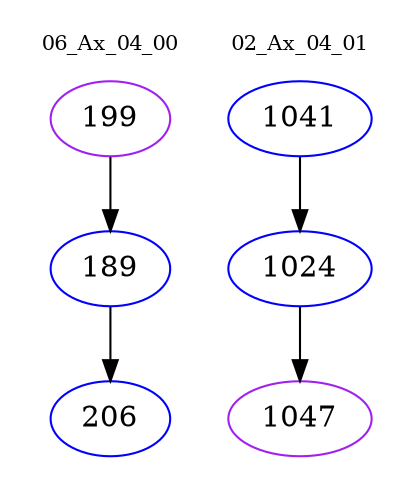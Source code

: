 digraph{
subgraph cluster_0 {
color = white
label = "06_Ax_04_00";
fontsize=10;
T0_199 [label="199", color="purple"]
T0_199 -> T0_189 [color="black"]
T0_189 [label="189", color="blue"]
T0_189 -> T0_206 [color="black"]
T0_206 [label="206", color="blue"]
}
subgraph cluster_1 {
color = white
label = "02_Ax_04_01";
fontsize=10;
T1_1041 [label="1041", color="blue"]
T1_1041 -> T1_1024 [color="black"]
T1_1024 [label="1024", color="blue"]
T1_1024 -> T1_1047 [color="black"]
T1_1047 [label="1047", color="purple"]
}
}

